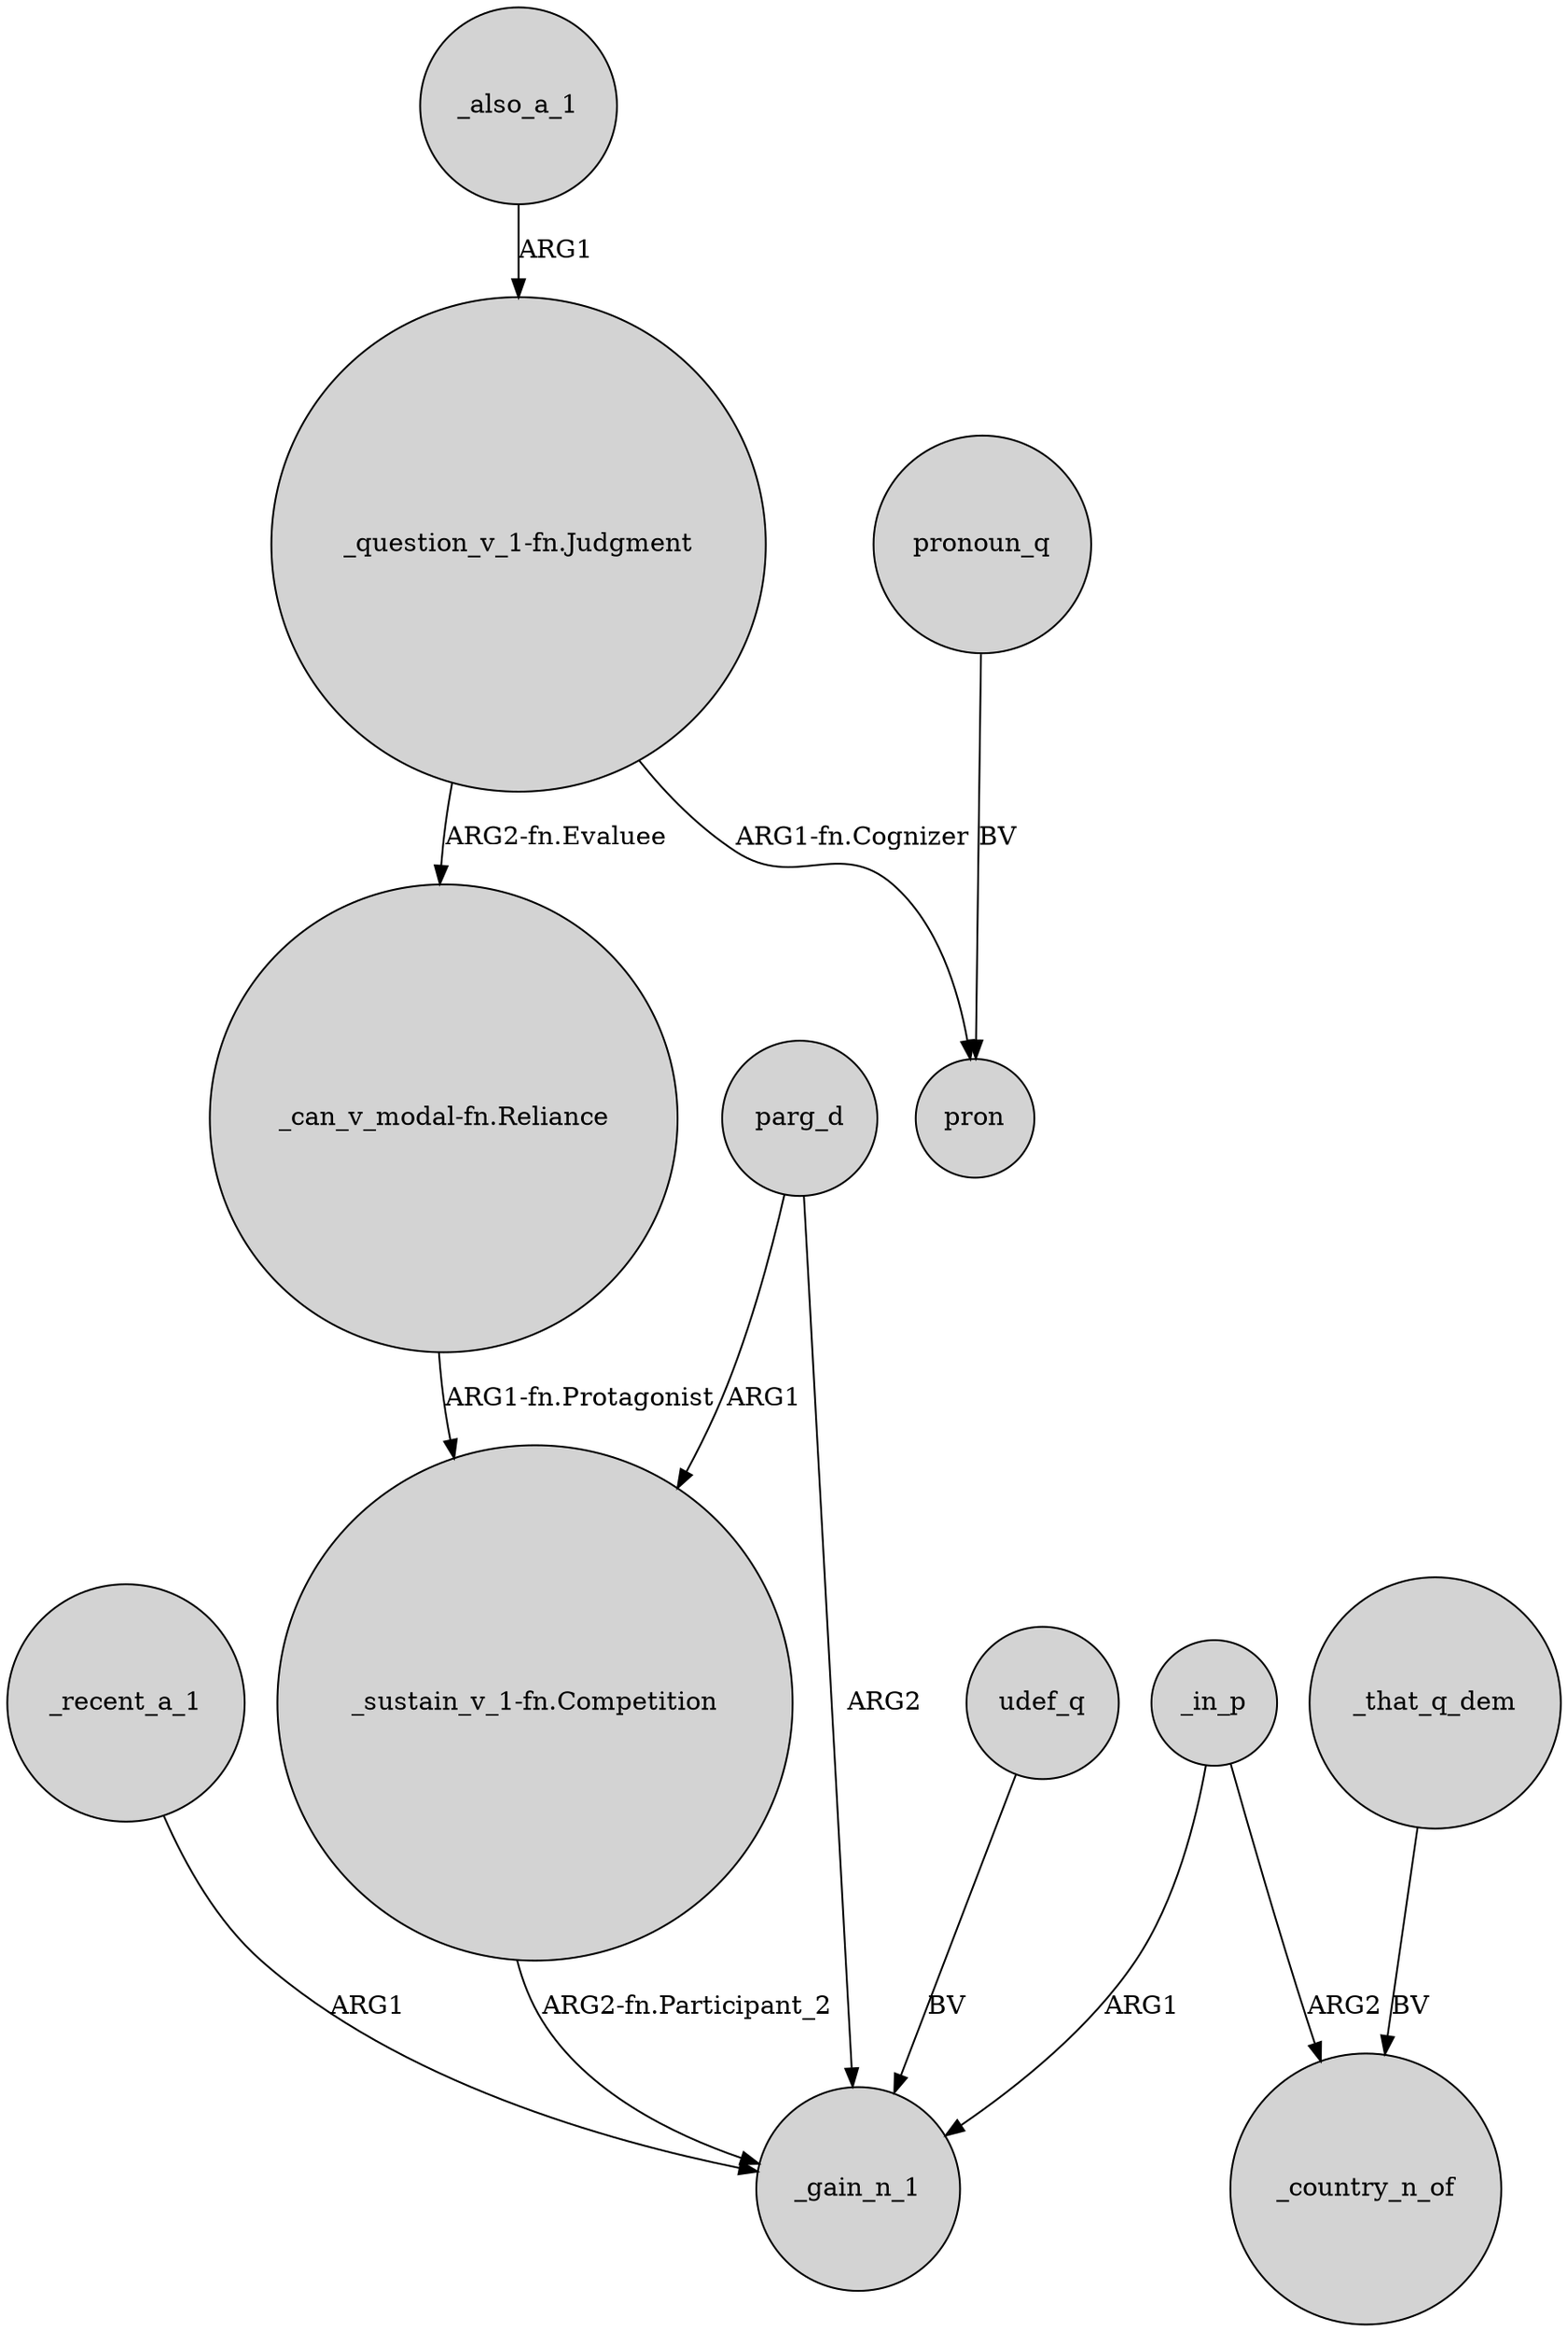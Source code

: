 digraph {
	node [shape=circle style=filled]
	"_question_v_1-fn.Judgment" -> pron [label="ARG1-fn.Cognizer"]
	_that_q_dem -> _country_n_of [label=BV]
	"_can_v_modal-fn.Reliance" -> "_sustain_v_1-fn.Competition" [label="ARG1-fn.Protagonist"]
	parg_d -> "_sustain_v_1-fn.Competition" [label=ARG1]
	_recent_a_1 -> _gain_n_1 [label=ARG1]
	parg_d -> _gain_n_1 [label=ARG2]
	_in_p -> _gain_n_1 [label=ARG1]
	"_question_v_1-fn.Judgment" -> "_can_v_modal-fn.Reliance" [label="ARG2-fn.Evaluee"]
	pronoun_q -> pron [label=BV]
	"_sustain_v_1-fn.Competition" -> _gain_n_1 [label="ARG2-fn.Participant_2"]
	_also_a_1 -> "_question_v_1-fn.Judgment" [label=ARG1]
	_in_p -> _country_n_of [label=ARG2]
	udef_q -> _gain_n_1 [label=BV]
}
